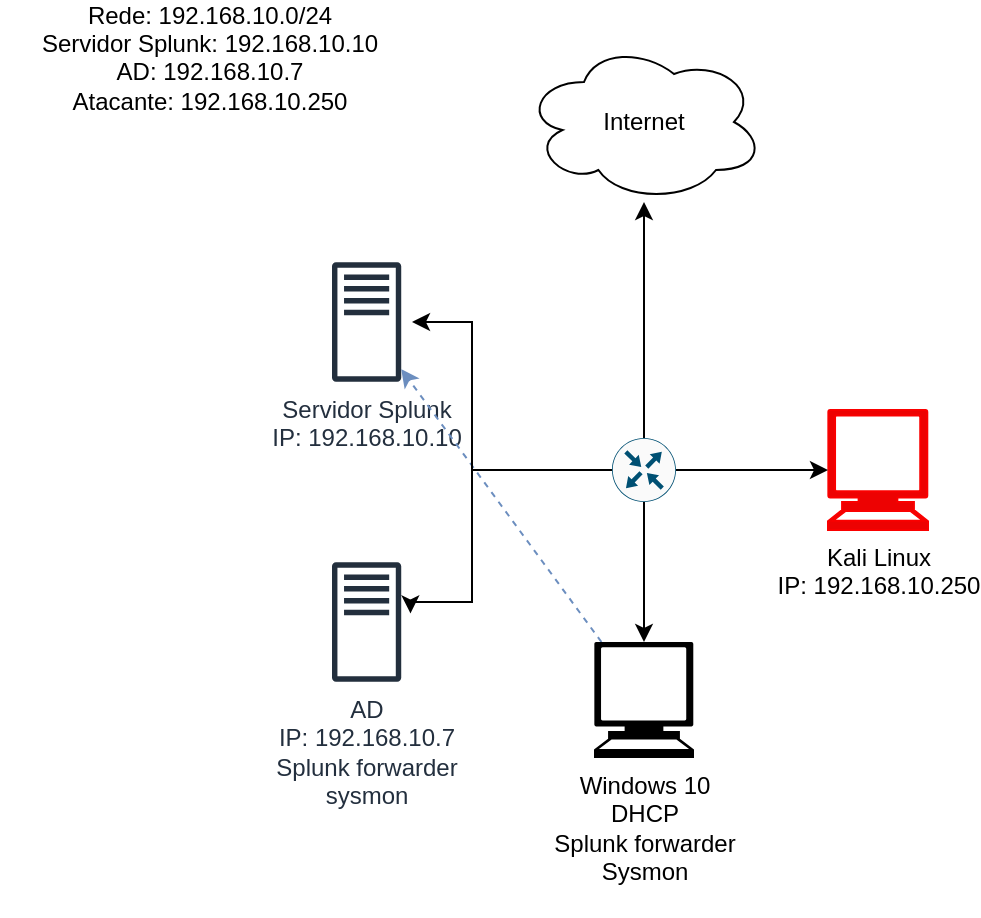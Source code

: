 <mxfile version="24.7.16">
  <diagram name="Página-1" id="sUcLUFVMF_4q7fsrGF6p">
    <mxGraphModel dx="880" dy="460" grid="1" gridSize="10" guides="1" tooltips="1" connect="1" arrows="1" fold="1" page="1" pageScale="1" pageWidth="827" pageHeight="1169" math="0" shadow="0">
      <root>
        <mxCell id="0" />
        <mxCell id="1" parent="0" />
        <mxCell id="QwaxLMaPlwHEOL7J1Gln-1" value="AD&lt;div&gt;IP: 192.168.10.7&lt;/div&gt;&lt;div&gt;Splunk forwarder&lt;/div&gt;&lt;div&gt;sysmon&lt;/div&gt;" style="sketch=0;outlineConnect=0;fontColor=#232F3E;gradientColor=none;fillColor=#232F3D;strokeColor=none;dashed=0;verticalLabelPosition=bottom;verticalAlign=top;align=center;html=1;fontSize=12;fontStyle=0;aspect=fixed;pointerEvents=1;shape=mxgraph.aws4.traditional_server;" vertex="1" parent="1">
          <mxGeometry x="220" y="320" width="34.61" height="60" as="geometry" />
        </mxCell>
        <mxCell id="QwaxLMaPlwHEOL7J1Gln-2" value="Servidor Splunk&lt;div&gt;IP: 192.168.10.10&lt;/div&gt;" style="sketch=0;outlineConnect=0;fontColor=#232F3E;gradientColor=none;fillColor=#232F3D;strokeColor=none;dashed=0;verticalLabelPosition=bottom;verticalAlign=top;align=center;html=1;fontSize=12;fontStyle=0;aspect=fixed;pointerEvents=1;shape=mxgraph.aws4.traditional_server;" vertex="1" parent="1">
          <mxGeometry x="220" y="170" width="34.61" height="60" as="geometry" />
        </mxCell>
        <mxCell id="QwaxLMaPlwHEOL7J1Gln-16" style="rounded=0;orthogonalLoop=1;jettySize=auto;html=1;dashed=1;fillColor=#dae8fc;strokeColor=#6c8ebf;" edge="1" parent="1" source="QwaxLMaPlwHEOL7J1Gln-3" target="QwaxLMaPlwHEOL7J1Gln-2">
          <mxGeometry relative="1" as="geometry">
            <Array as="points" />
          </mxGeometry>
        </mxCell>
        <mxCell id="QwaxLMaPlwHEOL7J1Gln-3" value="Windows 10&lt;div&gt;DHCP&lt;/div&gt;&lt;div&gt;Splunk forwarder&lt;/div&gt;&lt;div&gt;Sysmon&lt;/div&gt;&lt;div&gt;&lt;div&gt;&lt;br&gt;&lt;/div&gt;&lt;/div&gt;" style="shape=mxgraph.signs.tech.computer;html=1;pointerEvents=1;fillColor=#000000;strokeColor=none;verticalLabelPosition=bottom;verticalAlign=top;align=center;" vertex="1" parent="1">
          <mxGeometry x="351" y="360" width="50" height="58" as="geometry" />
        </mxCell>
        <mxCell id="QwaxLMaPlwHEOL7J1Gln-4" value="Kali Linux&lt;div&gt;IP: 192.168.10.250&lt;/div&gt;" style="shape=mxgraph.signs.tech.computer;html=1;pointerEvents=1;fillColor=#ED0202;strokeColor=#FA0000;verticalLabelPosition=bottom;verticalAlign=top;align=center;" vertex="1" parent="1">
          <mxGeometry x="468" y="244" width="50" height="60" as="geometry" />
        </mxCell>
        <mxCell id="QwaxLMaPlwHEOL7J1Gln-5" value="Internet" style="ellipse;shape=cloud;whiteSpace=wrap;html=1;" vertex="1" parent="1">
          <mxGeometry x="316" y="60" width="120" height="80" as="geometry" />
        </mxCell>
        <mxCell id="QwaxLMaPlwHEOL7J1Gln-11" style="edgeStyle=orthogonalEdgeStyle;rounded=0;orthogonalLoop=1;jettySize=auto;html=1;exitX=0.5;exitY=0;exitDx=0;exitDy=0;exitPerimeter=0;" edge="1" parent="1" source="QwaxLMaPlwHEOL7J1Gln-6" target="QwaxLMaPlwHEOL7J1Gln-5">
          <mxGeometry relative="1" as="geometry" />
        </mxCell>
        <mxCell id="QwaxLMaPlwHEOL7J1Gln-19" style="edgeStyle=orthogonalEdgeStyle;rounded=0;orthogonalLoop=1;jettySize=auto;html=1;" edge="1" parent="1" source="QwaxLMaPlwHEOL7J1Gln-6" target="QwaxLMaPlwHEOL7J1Gln-3">
          <mxGeometry relative="1" as="geometry" />
        </mxCell>
        <mxCell id="QwaxLMaPlwHEOL7J1Gln-22" style="edgeStyle=orthogonalEdgeStyle;rounded=0;orthogonalLoop=1;jettySize=auto;html=1;" edge="1" parent="1" source="QwaxLMaPlwHEOL7J1Gln-6">
          <mxGeometry relative="1" as="geometry">
            <mxPoint x="260" y="200" as="targetPoint" />
            <Array as="points">
              <mxPoint x="290" y="274" />
              <mxPoint x="290" y="200" />
            </Array>
          </mxGeometry>
        </mxCell>
        <mxCell id="QwaxLMaPlwHEOL7J1Gln-23" style="edgeStyle=orthogonalEdgeStyle;rounded=0;orthogonalLoop=1;jettySize=auto;html=1;entryX=1.133;entryY=0.428;entryDx=0;entryDy=0;entryPerimeter=0;" edge="1" parent="1" source="QwaxLMaPlwHEOL7J1Gln-6" target="QwaxLMaPlwHEOL7J1Gln-1">
          <mxGeometry relative="1" as="geometry">
            <mxPoint x="260" y="360" as="targetPoint" />
            <Array as="points">
              <mxPoint x="290" y="274" />
              <mxPoint x="290" y="340" />
            </Array>
          </mxGeometry>
        </mxCell>
        <mxCell id="QwaxLMaPlwHEOL7J1Gln-6" value="" style="sketch=0;points=[[0.5,0,0],[1,0.5,0],[0.5,1,0],[0,0.5,0],[0.145,0.145,0],[0.856,0.145,0],[0.855,0.856,0],[0.145,0.855,0]];verticalLabelPosition=bottom;html=1;verticalAlign=top;aspect=fixed;align=center;pointerEvents=1;shape=mxgraph.cisco19.rect;prIcon=router;fillColor=#FAFAFA;strokeColor=#005073;" vertex="1" parent="1">
          <mxGeometry x="360" y="258" width="32" height="32" as="geometry" />
        </mxCell>
        <mxCell id="QwaxLMaPlwHEOL7J1Gln-7" value="Rede: 192.168.10.0/24&lt;div&gt;Servidor Splunk: 192.168.10.10&lt;/div&gt;&lt;div&gt;&lt;span style=&quot;background-color: initial;&quot;&gt;AD: 192.168.10.7&lt;/span&gt;&lt;/div&gt;&lt;div&gt;&lt;span style=&quot;background-color: initial;&quot;&gt;Atacante: 192.168.10.250&lt;/span&gt;&lt;/div&gt;&lt;div&gt;&lt;br&gt;&lt;/div&gt;" style="text;html=1;align=center;verticalAlign=middle;whiteSpace=wrap;rounded=0;" vertex="1" parent="1">
          <mxGeometry x="54" y="40" width="210" height="70" as="geometry" />
        </mxCell>
        <mxCell id="QwaxLMaPlwHEOL7J1Gln-21" style="edgeStyle=orthogonalEdgeStyle;rounded=0;orthogonalLoop=1;jettySize=auto;html=1;entryX=0;entryY=0.5;entryDx=0;entryDy=0;entryPerimeter=0;" edge="1" parent="1" source="QwaxLMaPlwHEOL7J1Gln-6" target="QwaxLMaPlwHEOL7J1Gln-4">
          <mxGeometry relative="1" as="geometry" />
        </mxCell>
      </root>
    </mxGraphModel>
  </diagram>
</mxfile>
